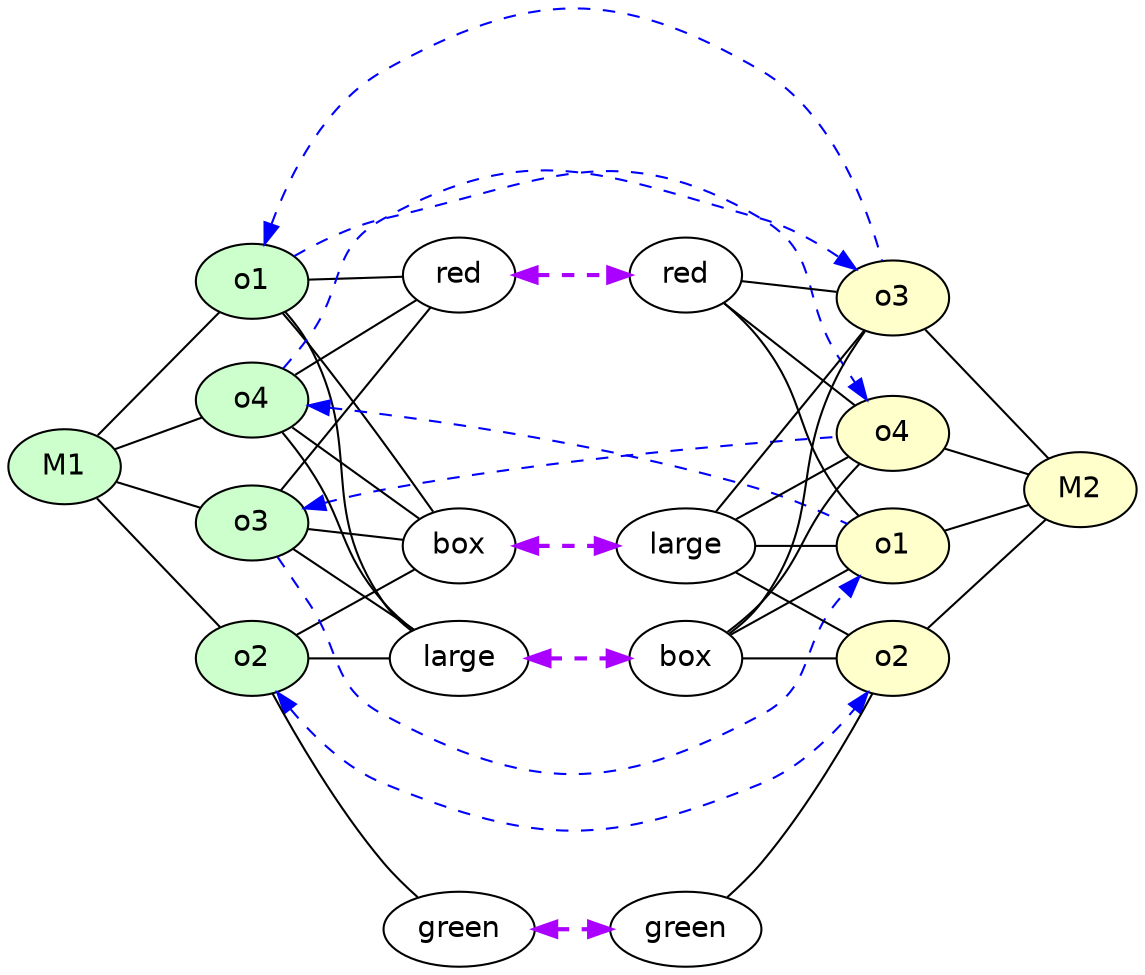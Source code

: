 strict digraph G {
	graph [bb="0,0,531.19,458.14",
		rankdir=LR
	];
	node [label="\N"];
	M1	 [fillcolor="#CCFFCC",
		fontname=Helvetica,
		height=0.5,
		pos="27,240",
		shape=oval,
		style=filled,
		width=0.75];
	o1_1	 [fillcolor="#CCFFCC",
		fontname=Helvetica,
		height=0.5,
		label=o1,
		pos="117,213",
		shape=oval,
		style=filled,
		width=0.75];
	M1 -> o1_1	 [constraint=true,
		dir=none,
		penwidth=1,
		pos="52.07,232.48 64.657,228.7 79.851,224.14 92.375,220.39"];
	o2_1	 [fillcolor="#CCFFCC",
		fontname=Helvetica,
		height=0.5,
		label=o2,
		pos="117,148",
		shape=oval,
		style=filled,
		width=0.75];
	M1 -> o2_1	 [constraint=true,
		dir=none,
		penwidth=1,
		pos="41.862,224.81 58.537,207.76 85.432,180.27 102.12,163.21"];
	o3_1	 [fillcolor="#CCFFCC",
		fontname=Helvetica,
		height=0.5,
		label=o3,
		pos="117,329",
		shape=oval,
		style=filled,
		width=0.75];
	M1 -> o3_1	 [constraint=true,
		dir=none,
		penwidth=1,
		pos="42.267,255.1 58.817,271.46 85.079,297.43 101.66,313.83"];
	o4_1	 [fillcolor="#CCFFCC",
		fontname=Helvetica,
		height=0.5,
		label=o4,
		pos="117,272",
		shape=oval,
		style=filled,
		width=0.75];
	M1 -> o4_1	 [constraint=true,
		dir=none,
		penwidth=1,
		pos="51.118,248.58 64.135,253.2 80.148,258.9 93.127,263.51"];
	M2	 [fillcolor="#FFFFCC",
		fontname=Helvetica,
		height=0.5,
		pos="504.19,229",
		shape=oval,
		style=filled,
		width=0.75];
	red_1	 [fontname=Helvetica,
		height=0.5,
		label=red,
		pos="213.8,332",
		shape=oval,
		width=0.75];
	o1_1 -> red_1	 [constraint=true,
		dir=none,
		pos="130.54,228.89 134.87,234.01 139.66,239.72 144,245 164.18,269.52 187.15,298.33 201.05,315.87"];
	box_1	 [fontname=Helvetica,
		height=0.5,
		label=box,
		pos="213.8,202",
		shape=oval,
		width=0.75];
	o1_1 -> box_1	 [constraint=true,
		dir=none,
		pos="143.71,209.97 157.25,208.43 173.65,206.56 187.18,205.03"];
	large_1	 [fontname=Helvetica,
		height=0.5,
		label=large,
		pos="213.8,148",
		shape=oval,
		width=0.86659];
	o1_1 -> large_1	 [constraint=true,
		dir=none,
		pos="136.12,200.16 152.65,189.06 176.48,173.06 193.38,161.71"];
	o3_2	 [fillcolor="#FFFFCC",
		fontname=Helvetica,
		height=0.5,
		label=o3,
		pos="414.19,202",
		shape=oval,
		style=filled,
		width=0.75];
	o1_1 -> o3_2	 [color=blue,
		constraint=true,
		dir=back,
		penwidth=1,
		pos="s,128.94,196.43 134.74,188.26 137.85,183.86 141.04,179.31 144,175 160.36,151.24 154.57,134.61 180,121 247.08,85.099 284.11,85.099 \
351.19,121 376.62,134.61 368.9,152.69 387.19,175 390.55,179.1 394.45,183.28 398.22,187.08",
		style=dashed];
	o4_2	 [fillcolor="#FFFFCC",
		fontname=Helvetica,
		height=0.5,
		label=o4,
		pos="414.19,256",
		shape=oval,
		style=filled,
		width=0.75];
	o1_1 -> o4_2	 [color=blue,
		constraint=true,
		penwidth=1,
		pos="e,387.32,254.08 141.97,220.16 153.47,223.25 167.35,226.67 180,229 249.09,241.7 330.8,249.5 377.16,253.27",
		style=dashed];
	red_2	 [fontname=Helvetica,
		height=0.5,
		label=red,
		pos="317.39,332",
		shape=oval,
		width=0.75];
	red_1 -> red_2	 [color="#AA00FF",
		constraint=true,
		dir=both,
		penwidth=2,
		pos="s,241.02,332 e,290.35,332 251.07,332 260.51,332 270.64,332 280.07,332",
		style=dashed];
	o1_2	 [fillcolor="#FFFFCC",
		fontname=Helvetica,
		height=0.5,
		label=o1,
		pos="414.19,321",
		shape=oval,
		style=filled,
		width=0.75];
	o1_2 -> M2	 [constraint=true,
		dir=none,
		penwidth=1,
		pos="429.05,305.81 445.73,288.76 472.62,261.27 489.3,244.21"];
	red_2 -> o1_2	 [constraint=true,
		dir=none,
		pos="344.1,328.97 357.64,327.43 374.04,325.56 387.57,324.03"];
	red_2 -> o3_2	 [constraint=true,
		dir=none,
		pos="334.71,317.73 340.39,312.52 346.45,306.35 351.19,300 372.34,271.64 366.42,257.64 387.19,229 390.3,224.71 394.11,220.46 397.86,216.65"];
	red_2 -> o4_2	 [constraint=true,
		dir=none,
		pos="335.15,318.06 352.61,304.35 379.12,283.53 396.55,269.85"];
	large_2	 [fontname=Helvetica,
		height=0.5,
		label=large,
		pos="317.39,202",
		shape=oval,
		width=0.86659];
	box_1 -> large_2	 [color="#AA00FF",
		constraint=true,
		dir=both,
		penwidth=2,
		pos="s,241.02,202 e,285.95,202 251.14,202 259.16,202 267.69,202 275.86,202",
		style=dashed];
	box_2	 [fontname=Helvetica,
		height=0.5,
		label=box,
		pos="317.39,148",
		shape=oval,
		width=0.75];
	box_2 -> o1_2	 [constraint=true,
		dir=none,
		pos="337.07,160.62 342.23,164.7 347.41,169.58 351.19,175 380.14,216.49 364.28,237.88 387.19,283 391.07,290.65 396.37,298.48 401.24,305.03"];
	o2_2	 [fillcolor="#FFFFCC",
		fontname=Helvetica,
		height=0.5,
		label=o2,
		pos="414.19,148",
		shape=oval,
		style=filled,
		width=0.75];
	box_2 -> o2_2	 [constraint=true,
		dir=none,
		pos="344.61,148 357.92,148 373.89,148 387.17,148"];
	box_2 -> o3_2	 [constraint=true,
		dir=none,
		pos="338.39,159.72 354.63,168.77 377,181.25 393.23,190.31"];
	box_2 -> o4_2	 [constraint=true,
		dir=none,
		pos="336.18,161.33 341.33,165.42 346.72,170.13 351.19,175 370.69,196.25 368.9,206.69 387.19,229 390.55,233.1 394.45,237.28 398.22,241.08"];
	large_1 -> box_2	 [color="#AA00FF",
		constraint=true,
		dir=both,
		penwidth=2,
		pos="s,245.16,148 e,290.34,148 255.28,148 263.49,148 272.05,148 280.11,148",
		style=dashed];
	large_2 -> o1_2	 [constraint=true,
		dir=none,
		pos="330.85,218.55 349.45,241.41 382.78,282.39 401.15,304.97"];
	large_2 -> o2_2	 [constraint=true,
		dir=none,
		pos="339.84,189.48 355.93,180.5 377.44,168.5 393.18,159.72"];
	large_2 -> o3_2	 [constraint=true,
		dir=none,
		pos="348.82,202 361.18,202 375.24,202 387.14,202"];
	large_2 -> o4_2	 [constraint=true,
		dir=none,
		pos="339.84,214.52 355.93,223.5 377.44,235.5 393.18,244.28"];
	o2_1 -> box_1	 [constraint=true,
		dir=none,
		pos="138,159.72 154.24,168.77 176.61,181.25 192.83,190.31"];
	o2_1 -> large_1	 [constraint=true,
		dir=none,
		pos="144.22,148 156.08,148 170.04,148 182.34,148"];
	green_1	 [fontname=Helvetica,
		height=0.5,
		label=green,
		pos="213.8,18",
		shape=oval,
		width=0.93881];
	o2_1 -> green_1	 [constraint=true,
		dir=none,
		pos="126.33,130.86 137.72,110.6 158.19,76.319 180,50 184.74,44.276 190.44,38.534 195.8,33.525"];
	o2_1 -> o2_2	 [color=blue,
		constraint=true,
		dir=both,
		penwidth=1,
		pos="s,128.53,131.41 e,402.66,131.41 134.94,123.5 146.21,110.26 162,95.2 180,88 250.64,59.743 280.55,59.743 351.19,88 369.19,95.2 384.98,\
110.26 396.25,123.5",
		style=dashed];
	green_2	 [fontname=Helvetica,
		height=0.5,
		label=green,
		pos="317.39,18",
		shape=oval,
		width=0.93881];
	green_1 -> green_2	 [color="#AA00FF",
		constraint=true,
		dir=both,
		penwidth=2,
		pos="s,247.72,18 e,283.39,18 257.91,18 262.98,18 268.14,18 273.2,18",
		style=dashed];
	o2_2 -> M2	 [constraint=true,
		dir=none,
		penwidth=1,
		pos="430.28,162.48 446.56,177.13 471.59,199.67 487.93,214.37"];
	green_2 -> o2_2	 [constraint=true,
		dir=none,
		pos="335.39,33.525 340.75,38.534 346.44,44.276 351.19,50 373,76.319 393.47,110.6 404.86,130.86"];
	o3_1 -> red_1	 [constraint=true,
		dir=none,
		pos="144.22,329.84 157.53,330.26 173.5,330.75 186.78,331.16"];
	o3_1 -> o1_2	 [color=blue,
		constraint=true,
		penwidth=1,
		pos="e,409.84,338.92 122.16,346.85 130.14,370.76 148.01,412.25 180,430 246.53,466.91 285.29,468.03 351.19,430 381.27,412.64 398.28,374.83 \
406.86,348.65",
		style=dashed];
	o3_1 -> box_1	 [constraint=true,
		dir=none,
		pos="131.34,313.71 135.53,309.08 140.04,303.91 144,299 166,271.7 189.37,238.17 202.72,218.53"];
	o3_1 -> large_1	 [constraint=true,
		dir=none,
		pos="132.75,314.16 136.88,309.62 141,304.39 144,299 171.9,248.85 148.09,222.7 180,175 183.34,170.01 187.89,165.5 192.58,161.66"];
	o3_1 -> o4_2	 [color=blue,
		constraint=true,
		dir=back,
		penwidth=1,
		pos="s,136.88,341.28 145.9,346.07 156.29,351.3 168.33,356.36 180,359 254.21,375.77 285.64,397.63 351.19,359 379.64,342.23 369.6,321.95 \
387.19,294 391.76,286.74 397.17,278.98 401.95,272.37",
		style=dashed];
	o3_2 -> M2	 [constraint=true,
		dir=none,
		penwidth=1,
		pos="439.26,209.52 451.84,213.3 467.04,217.86 479.56,221.61"];
	o4_1 -> red_1	 [constraint=true,
		dir=none,
		pos="137.06,284.43 153.67,294.73 177.16,309.29 193.77,319.58"];
	o4_1 -> o1_2	 [color=blue,
		constraint=true,
		dir=back,
		penwidth=1,
		pos="s,131.81,287.45 138.44,295.05 140.37,297.35 142.26,299.7 144,302 162.09,325.89 153.76,344.54 180,359 246.63,395.73 277.89,379.39 \
351.19,359 368.05,354.31 384.9,343.76 396.93,334.96",
		style=dashed];
	o4_1 -> box_1	 [constraint=true,
		dir=none,
		pos="135.66,258.5 152.8,246.11 178.07,227.84 195.19,215.46"];
	o4_1 -> large_1	 [constraint=true,
		dir=none,
		pos="131.1,256.53 135.45,251.44 140.12,245.63 144,240 162.74,212.81 158.69,200.23 180,175 183.97,170.29 188.87,165.83 193.69,161.94"];
	o4_1 -> o3_2	 [color=blue,
		constraint=true,
		penwidth=1,
		pos="e,392.48,212.73 143.8,269.06 187.79,263.79 277.78,251.17 351.19,229 361.89,225.77 373.23,221.27 383.29,216.87",
		style=dashed];
	o4_2 -> M2	 [constraint=true,
		dir=none,
		penwidth=1,
		pos="439.26,248.48 451.84,244.7 467.04,240.14 479.56,236.39"];
}
